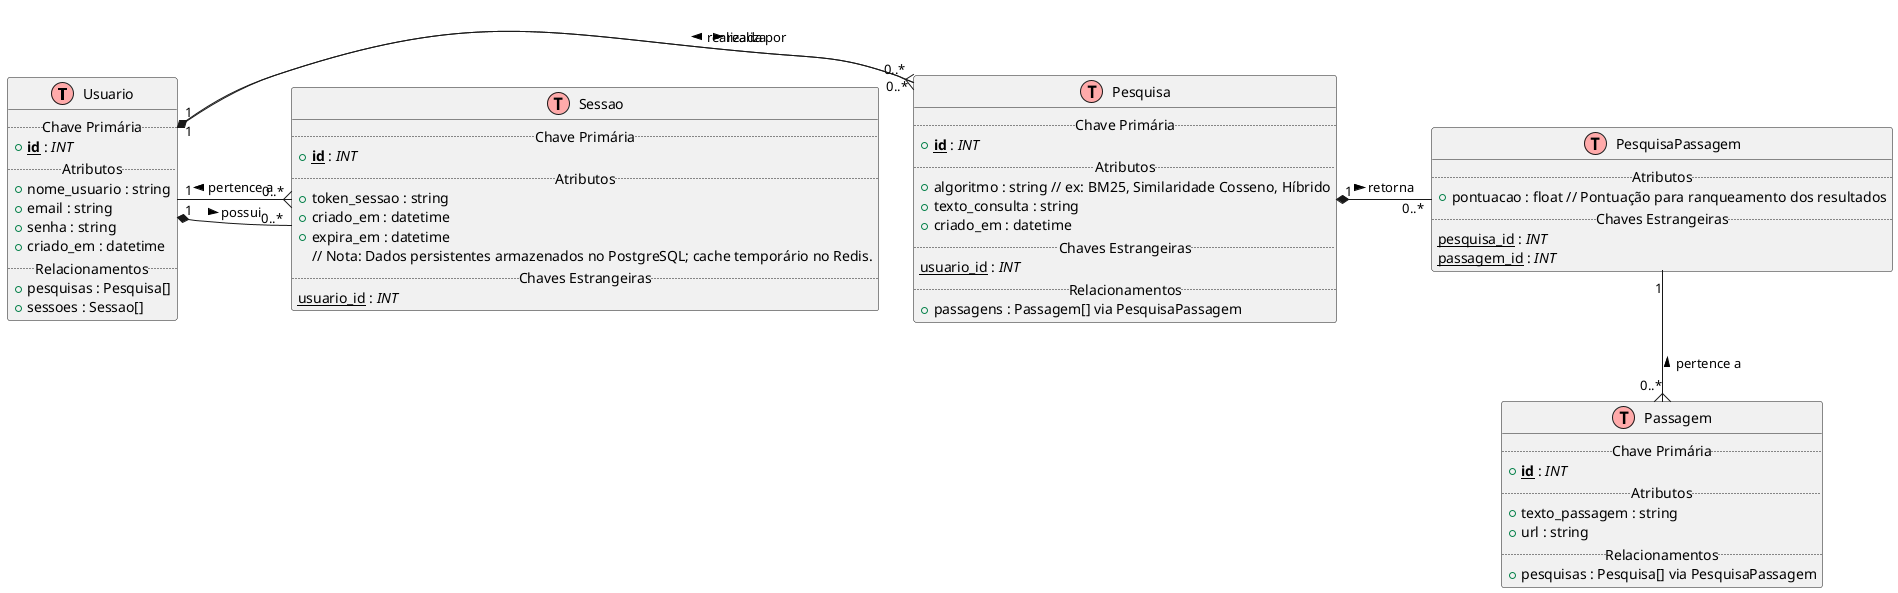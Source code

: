 @startuml
!define Table(x) class x << (T,#FFAAAA) >>
!define PrimaryKey(x, type) <b><u>x</u></b> : <i>type</i>
!define ForeignKey(x, type) <u>x</u> : <i>type</i>
!define OneToMany(x) "1" --{ "0..*" x
!define ManyToOneDirected(x, direction) "0..*" }-direction- "1" x
!define OneToManyDirected(x, direction) "1" -direction-{ "0..*" x
!define CompositionOneToMany(x) "1" *-- "0..*" x
!define CompositionOneToManyDirected(x, direction) "1" *-direction- "0..*" x

Table(Usuario) {
  .. Chave Primária ..
  + PrimaryKey(id, INT)
  .. Atributos ..
  + nome_usuario : string
  + email : string
  + senha : string
  + criado_em : datetime
  .. Relacionamentos ..
  + pesquisas : Pesquisa[]
  + sessoes : Sessao[]
}

Table(Pesquisa) {
  .. Chave Primária ..
  + PrimaryKey(id, INT)
  .. Atributos ..
  + algoritmo : string // ex: BM25, Similaridade Cosseno, Híbrido
  + texto_consulta : string
  + criado_em : datetime
  .. Chaves Estrangeiras ..
  ForeignKey(usuario_id, INT)
  .. Relacionamentos ..
  + passagens : Passagem[] via PesquisaPassagem
}

Table(Passagem) {
  .. Chave Primária ..
  + PrimaryKey(id, INT)
  .. Atributos ..
  + texto_passagem : string
  + url : string
  .. Relacionamentos ..
  + pesquisas : Pesquisa[] via PesquisaPassagem
}

Table(Sessao) {
  .. Chave Primária ..
  + PrimaryKey(id, INT)
  .. Atributos ..
  + token_sessao : string
  + criado_em : datetime
  + expira_em : datetime
  // Nota: Dados persistentes armazenados no PostgreSQL; cache temporário no Redis.
  .. Chaves Estrangeiras ..
  ForeignKey(usuario_id, INT)
}

Table(PesquisaPassagem) {
  .. Atributos ..
  + pontuacao : float // Pontuação para ranqueamento dos resultados
  .. Chaves Estrangeiras ..
  ForeignKey(pesquisa_id, INT)
  ForeignKey(passagem_id, INT)
}

Usuario CompositionOneToManyDirected(Pesquisa, right) : realiza >
Usuario CompositionOneToManyDirected(Sessao, right) : possui >
Pesquisa ManyToOneDirected(Usuario, up) : realizada por >
Pesquisa CompositionOneToManyDirected(PesquisaPassagem, right) : retorna >
Passagem ManyToOneDirected(PesquisaPassagem, up) : pertence a >
Sessao ManyToOneDirected(Usuario, up) : pertence a >
@enduml